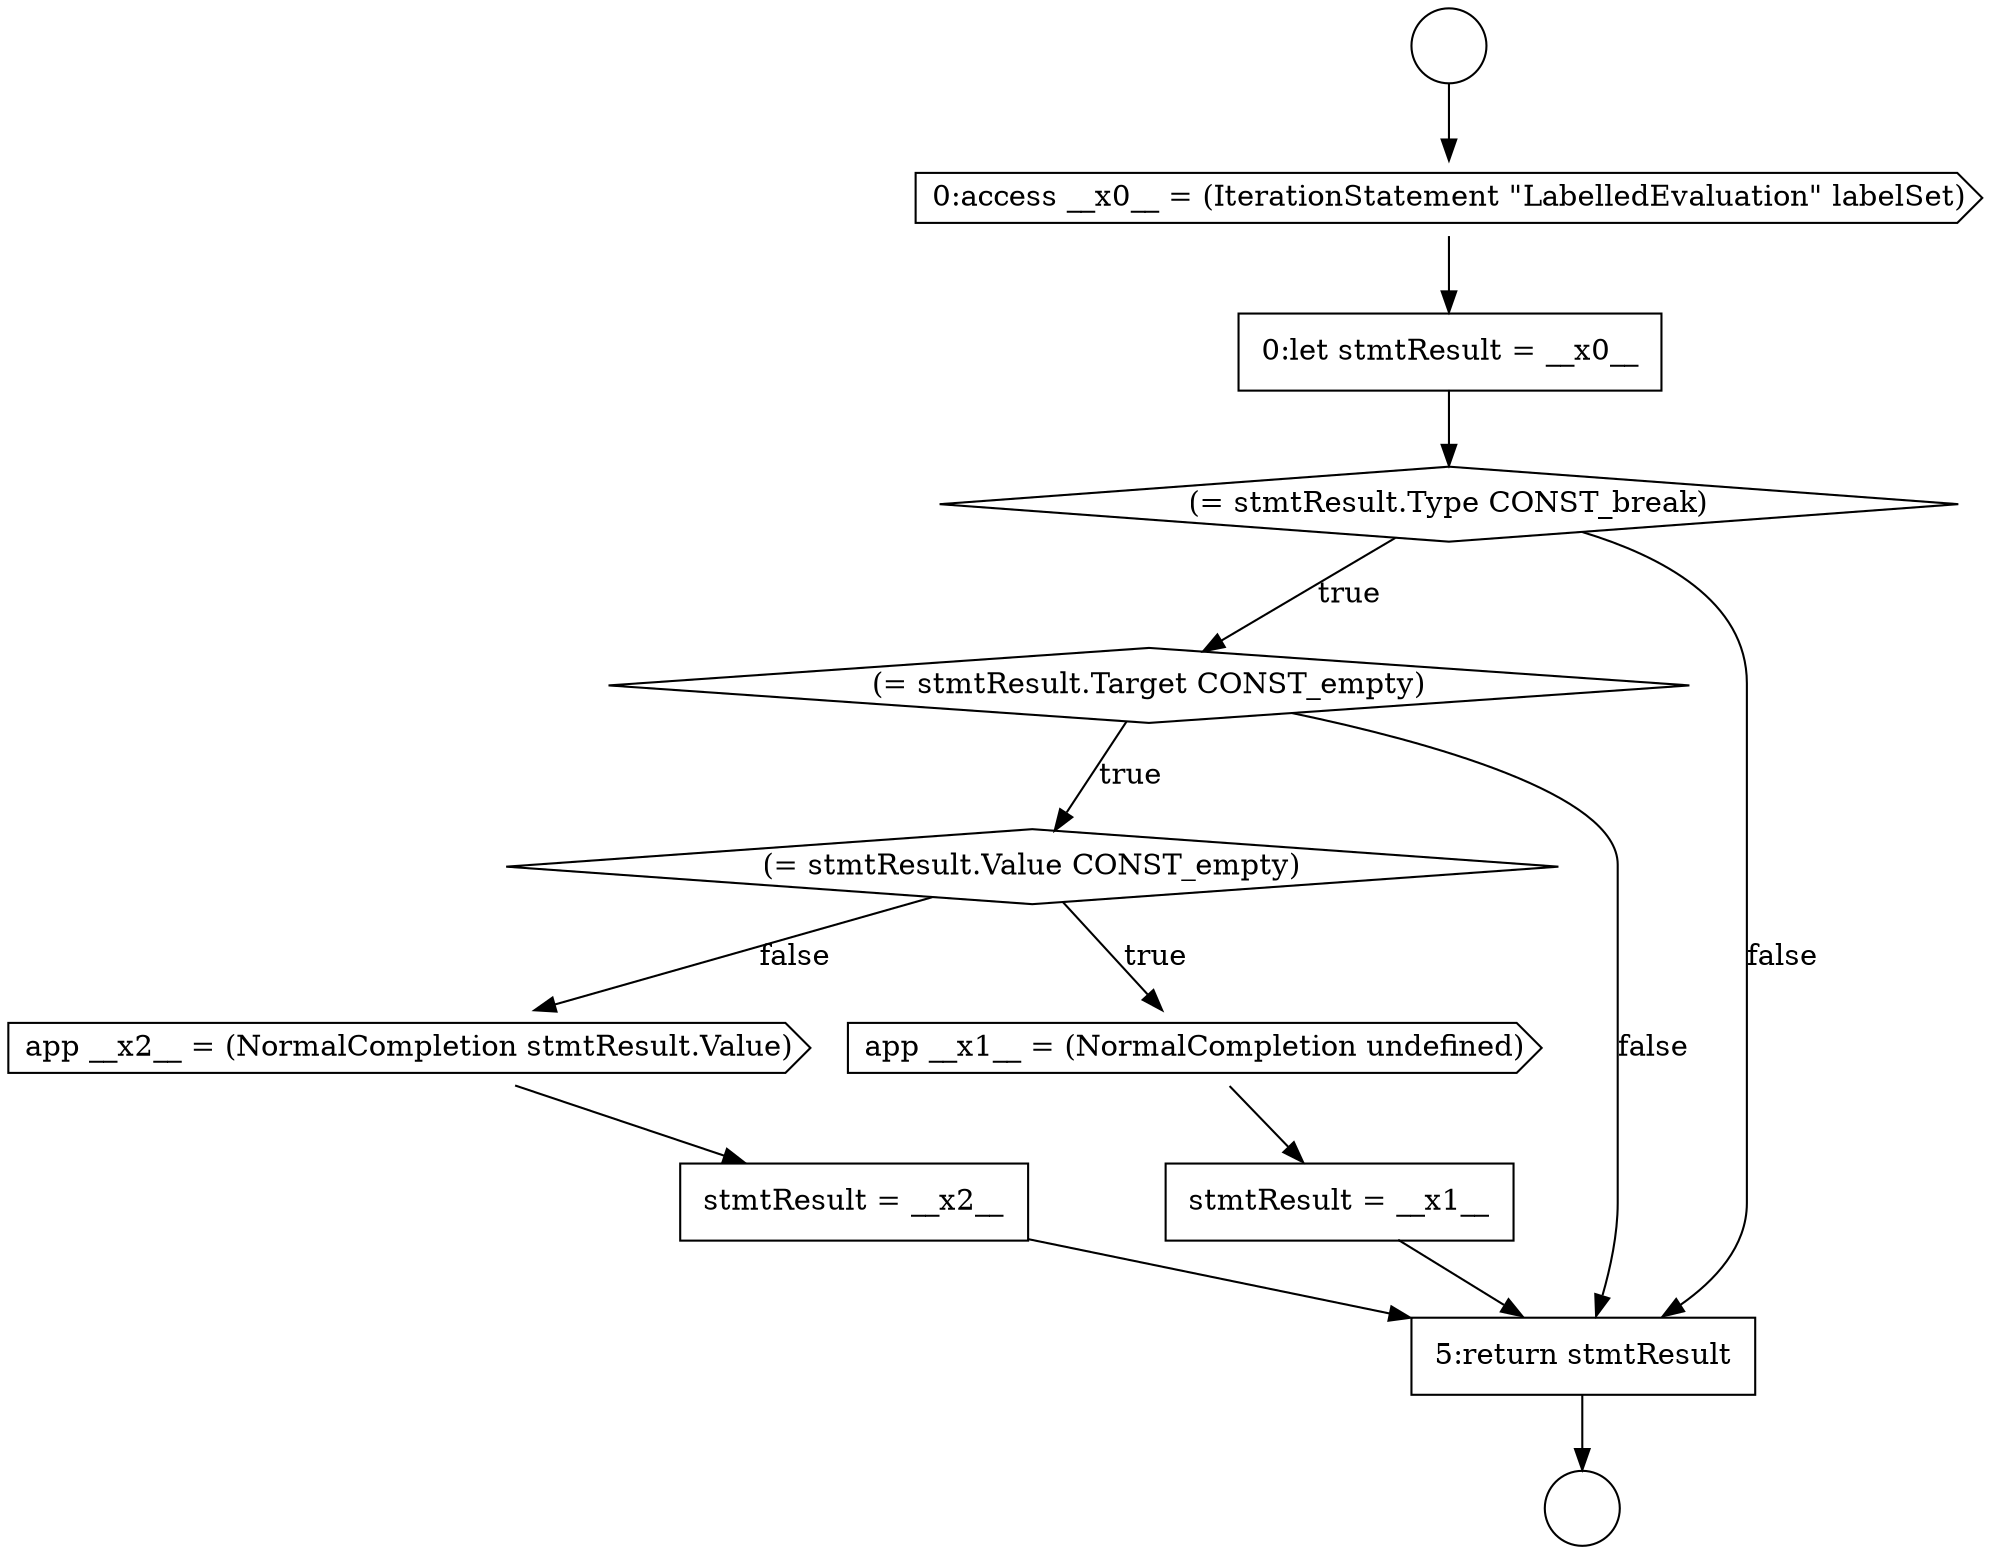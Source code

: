 digraph {
  node5320 [shape=cds, label=<<font color="black">app __x2__ = (NormalCompletion stmtResult.Value)</font>> color="black" fillcolor="white" style=filled]
  node5316 [shape=diamond, label=<<font color="black">(= stmtResult.Target CONST_empty)</font>> color="black" fillcolor="white" style=filled]
  node5311 [shape=circle label=" " color="black" fillcolor="white" style=filled]
  node5321 [shape=none, margin=0, label=<<font color="black">
    <table border="0" cellborder="1" cellspacing="0" cellpadding="10">
      <tr><td align="left">stmtResult = __x2__</td></tr>
    </table>
  </font>> color="black" fillcolor="white" style=filled]
  node5313 [shape=cds, label=<<font color="black">0:access __x0__ = (IterationStatement &quot;LabelledEvaluation&quot; labelSet)</font>> color="black" fillcolor="white" style=filled]
  node5317 [shape=diamond, label=<<font color="black">(= stmtResult.Value CONST_empty)</font>> color="black" fillcolor="white" style=filled]
  node5314 [shape=none, margin=0, label=<<font color="black">
    <table border="0" cellborder="1" cellspacing="0" cellpadding="10">
      <tr><td align="left">0:let stmtResult = __x0__</td></tr>
    </table>
  </font>> color="black" fillcolor="white" style=filled]
  node5318 [shape=cds, label=<<font color="black">app __x1__ = (NormalCompletion undefined)</font>> color="black" fillcolor="white" style=filled]
  node5319 [shape=none, margin=0, label=<<font color="black">
    <table border="0" cellborder="1" cellspacing="0" cellpadding="10">
      <tr><td align="left">stmtResult = __x1__</td></tr>
    </table>
  </font>> color="black" fillcolor="white" style=filled]
  node5315 [shape=diamond, label=<<font color="black">(= stmtResult.Type CONST_break)</font>> color="black" fillcolor="white" style=filled]
  node5322 [shape=none, margin=0, label=<<font color="black">
    <table border="0" cellborder="1" cellspacing="0" cellpadding="10">
      <tr><td align="left">5:return stmtResult</td></tr>
    </table>
  </font>> color="black" fillcolor="white" style=filled]
  node5312 [shape=circle label=" " color="black" fillcolor="white" style=filled]
  node5322 -> node5312 [ color="black"]
  node5318 -> node5319 [ color="black"]
  node5313 -> node5314 [ color="black"]
  node5317 -> node5318 [label=<<font color="black">true</font>> color="black"]
  node5317 -> node5320 [label=<<font color="black">false</font>> color="black"]
  node5319 -> node5322 [ color="black"]
  node5314 -> node5315 [ color="black"]
  node5316 -> node5317 [label=<<font color="black">true</font>> color="black"]
  node5316 -> node5322 [label=<<font color="black">false</font>> color="black"]
  node5320 -> node5321 [ color="black"]
  node5321 -> node5322 [ color="black"]
  node5311 -> node5313 [ color="black"]
  node5315 -> node5316 [label=<<font color="black">true</font>> color="black"]
  node5315 -> node5322 [label=<<font color="black">false</font>> color="black"]
}
